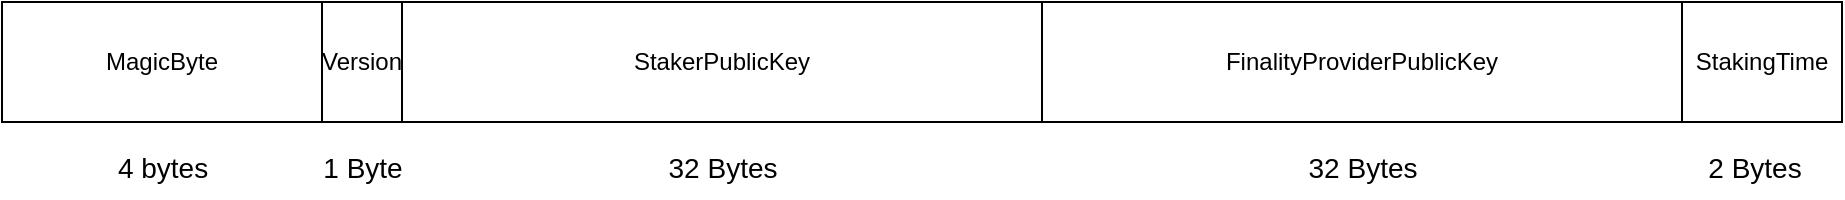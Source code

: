 <mxfile version="24.5.2" type="github">
  <diagram name="第 1 页" id="EplFVpuCv8NmE4MC7ROF">
    <mxGraphModel dx="2266" dy="1145" grid="1" gridSize="10" guides="1" tooltips="1" connect="1" arrows="1" fold="1" page="1" pageScale="1" pageWidth="1169" pageHeight="827" math="0" shadow="0">
      <root>
        <mxCell id="0" />
        <mxCell id="1" parent="0" />
        <mxCell id="gKL3NAAci7bkJujyeRxO-1" value="MagicByte" style="rounded=0;whiteSpace=wrap;html=1;" parent="1" vertex="1">
          <mxGeometry x="160" y="340" width="160" height="60" as="geometry" />
        </mxCell>
        <mxCell id="gKL3NAAci7bkJujyeRxO-2" value="Version" style="rounded=0;whiteSpace=wrap;html=1;" parent="1" vertex="1">
          <mxGeometry x="320" y="340" width="40" height="60" as="geometry" />
        </mxCell>
        <mxCell id="gKL3NAAci7bkJujyeRxO-3" value="StakerPublicKey" style="rounded=0;whiteSpace=wrap;html=1;" parent="1" vertex="1">
          <mxGeometry x="360" y="340" width="320" height="60" as="geometry" />
        </mxCell>
        <mxCell id="gKL3NAAci7bkJujyeRxO-4" value="FinalityProviderPublicKey" style="rounded=0;whiteSpace=wrap;html=1;" parent="1" vertex="1">
          <mxGeometry x="680" y="340" width="320" height="60" as="geometry" />
        </mxCell>
        <mxCell id="gKL3NAAci7bkJujyeRxO-5" value="StakingTime" style="rounded=0;whiteSpace=wrap;html=1;" parent="1" vertex="1">
          <mxGeometry x="1000" y="340" width="80" height="60" as="geometry" />
        </mxCell>
        <mxCell id="gKL3NAAci7bkJujyeRxO-6" value="&lt;font style=&quot;font-size: 14px;&quot;&gt;32 Bytes&lt;/font&gt;" style="text;html=1;align=center;verticalAlign=middle;resizable=0;points=[];autosize=1;strokeColor=none;fillColor=none;" parent="1" vertex="1">
          <mxGeometry x="480" y="408" width="80" height="30" as="geometry" />
        </mxCell>
        <mxCell id="gKL3NAAci7bkJujyeRxO-7" value="&lt;font style=&quot;font-size: 14px;&quot;&gt;32 Bytes&lt;/font&gt;" style="text;html=1;align=center;verticalAlign=middle;resizable=0;points=[];autosize=1;strokeColor=none;fillColor=none;" parent="1" vertex="1">
          <mxGeometry x="800" y="408" width="80" height="30" as="geometry" />
        </mxCell>
        <mxCell id="gKL3NAAci7bkJujyeRxO-8" value="&lt;font style=&quot;font-size: 14px;&quot;&gt;4 bytes&lt;/font&gt;" style="text;html=1;align=center;verticalAlign=middle;resizable=0;points=[];autosize=1;strokeColor=none;fillColor=none;" parent="1" vertex="1">
          <mxGeometry x="205" y="408" width="70" height="30" as="geometry" />
        </mxCell>
        <mxCell id="gKL3NAAci7bkJujyeRxO-9" value="&lt;font style=&quot;font-size: 14px;&quot;&gt;1 Byte&lt;/font&gt;" style="text;html=1;align=center;verticalAlign=middle;resizable=0;points=[];autosize=1;strokeColor=none;fillColor=none;" parent="1" vertex="1">
          <mxGeometry x="310" y="408" width="60" height="30" as="geometry" />
        </mxCell>
        <mxCell id="gKL3NAAci7bkJujyeRxO-10" value="&lt;font style=&quot;font-size: 14px;&quot;&gt;2 Bytes&lt;/font&gt;" style="text;html=1;align=center;verticalAlign=middle;resizable=0;points=[];autosize=1;strokeColor=none;fillColor=none;" parent="1" vertex="1">
          <mxGeometry x="1001" y="408" width="70" height="30" as="geometry" />
        </mxCell>
      </root>
    </mxGraphModel>
  </diagram>
</mxfile>
